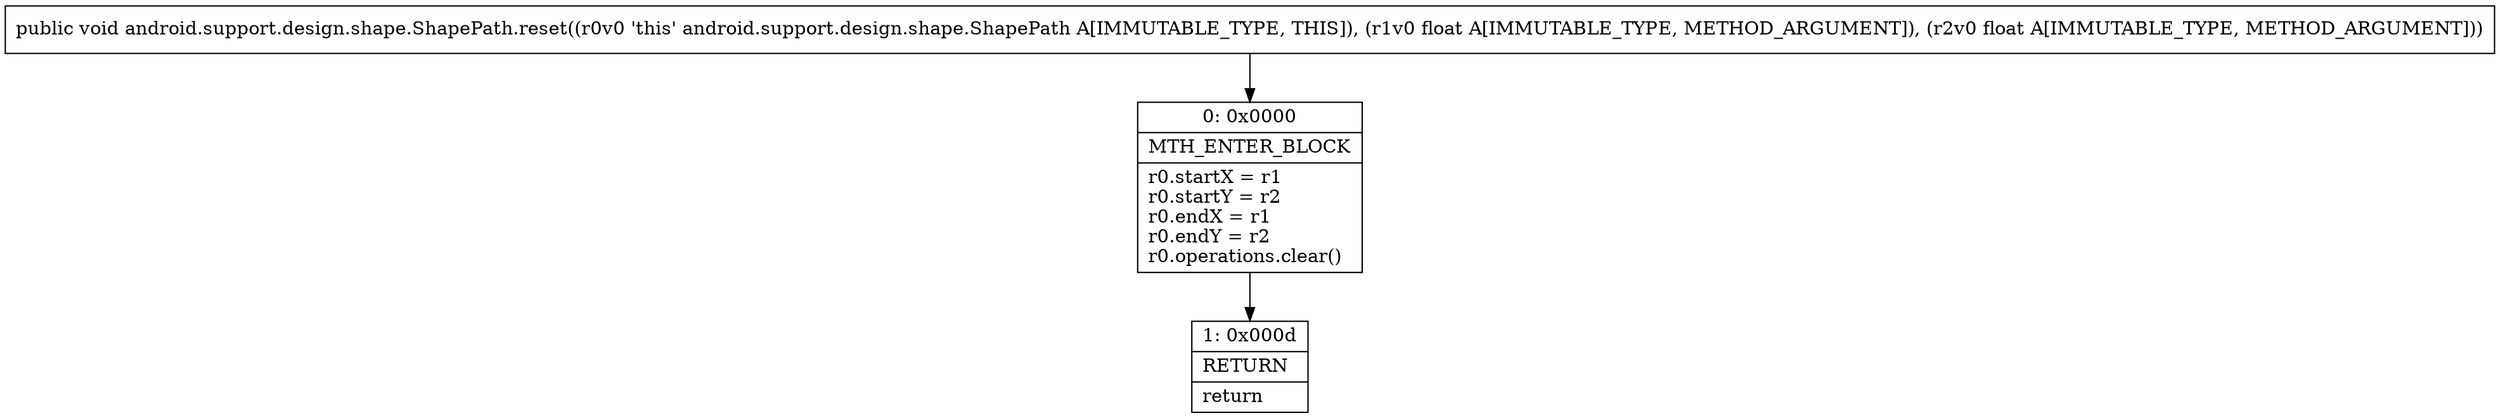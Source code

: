 digraph "CFG forandroid.support.design.shape.ShapePath.reset(FF)V" {
Node_0 [shape=record,label="{0\:\ 0x0000|MTH_ENTER_BLOCK\l|r0.startX = r1\lr0.startY = r2\lr0.endX = r1\lr0.endY = r2\lr0.operations.clear()\l}"];
Node_1 [shape=record,label="{1\:\ 0x000d|RETURN\l|return\l}"];
MethodNode[shape=record,label="{public void android.support.design.shape.ShapePath.reset((r0v0 'this' android.support.design.shape.ShapePath A[IMMUTABLE_TYPE, THIS]), (r1v0 float A[IMMUTABLE_TYPE, METHOD_ARGUMENT]), (r2v0 float A[IMMUTABLE_TYPE, METHOD_ARGUMENT])) }"];
MethodNode -> Node_0;
Node_0 -> Node_1;
}

